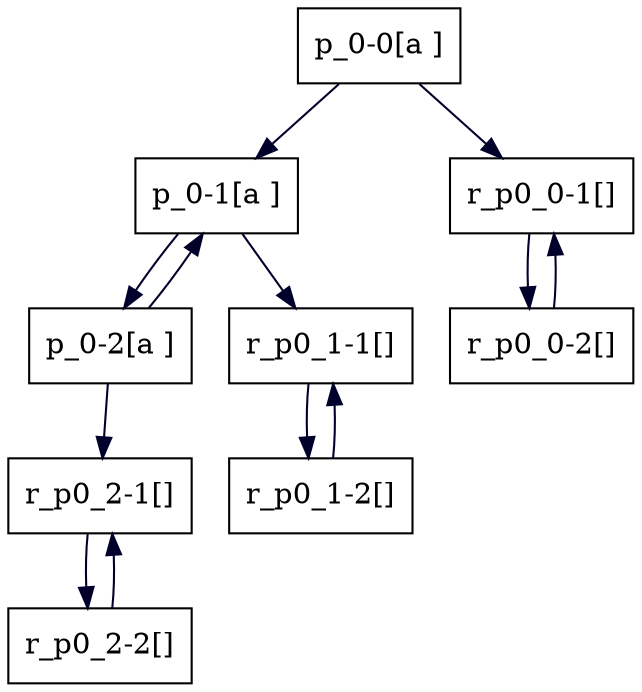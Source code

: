digraph G {
  "p_0-0[a ]" [shape=box, ];
  "p_0-1[a ]" [shape=box, ];
  "p_0-2[a ]" [shape=box, ];
  "r_p0_0-1[]" [shape=box, ];
  "r_p0_0-2[]" [shape=box, ];
  "r_p0_1-1[]" [shape=box, ];
  "r_p0_1-2[]" [shape=box, ];
  "r_p0_2-1[]" [shape=box, ];
  "r_p0_2-2[]" [shape=box, ];
  
  
  "p_0-0[a ]" -> "p_0-1[a ]" [color="#00002A", ];
  "p_0-0[a ]" -> "r_p0_0-1[]" [color="#00002A", ];
  "p_0-1[a ]" -> "p_0-2[a ]" [color="#00002A", ];
  "p_0-1[a ]" -> "r_p0_1-1[]" [color="#00002A", ];
  "p_0-2[a ]" -> "p_0-1[a ]" [color="#00002A", ];
  "p_0-2[a ]" -> "r_p0_2-1[]" [color="#00002A", ];
  "r_p0_0-1[]" -> "r_p0_0-2[]" [color="#00002A", ];
  "r_p0_0-2[]" -> "r_p0_0-1[]" [color="#00002A", ];
  "r_p0_1-1[]" -> "r_p0_1-2[]" [color="#00002A", ];
  "r_p0_1-2[]" -> "r_p0_1-1[]" [color="#00002A", ];
  "r_p0_2-1[]" -> "r_p0_2-2[]" [color="#00002A", ];
  "r_p0_2-2[]" -> "r_p0_2-1[]" [color="#00002A", ];
  
  }